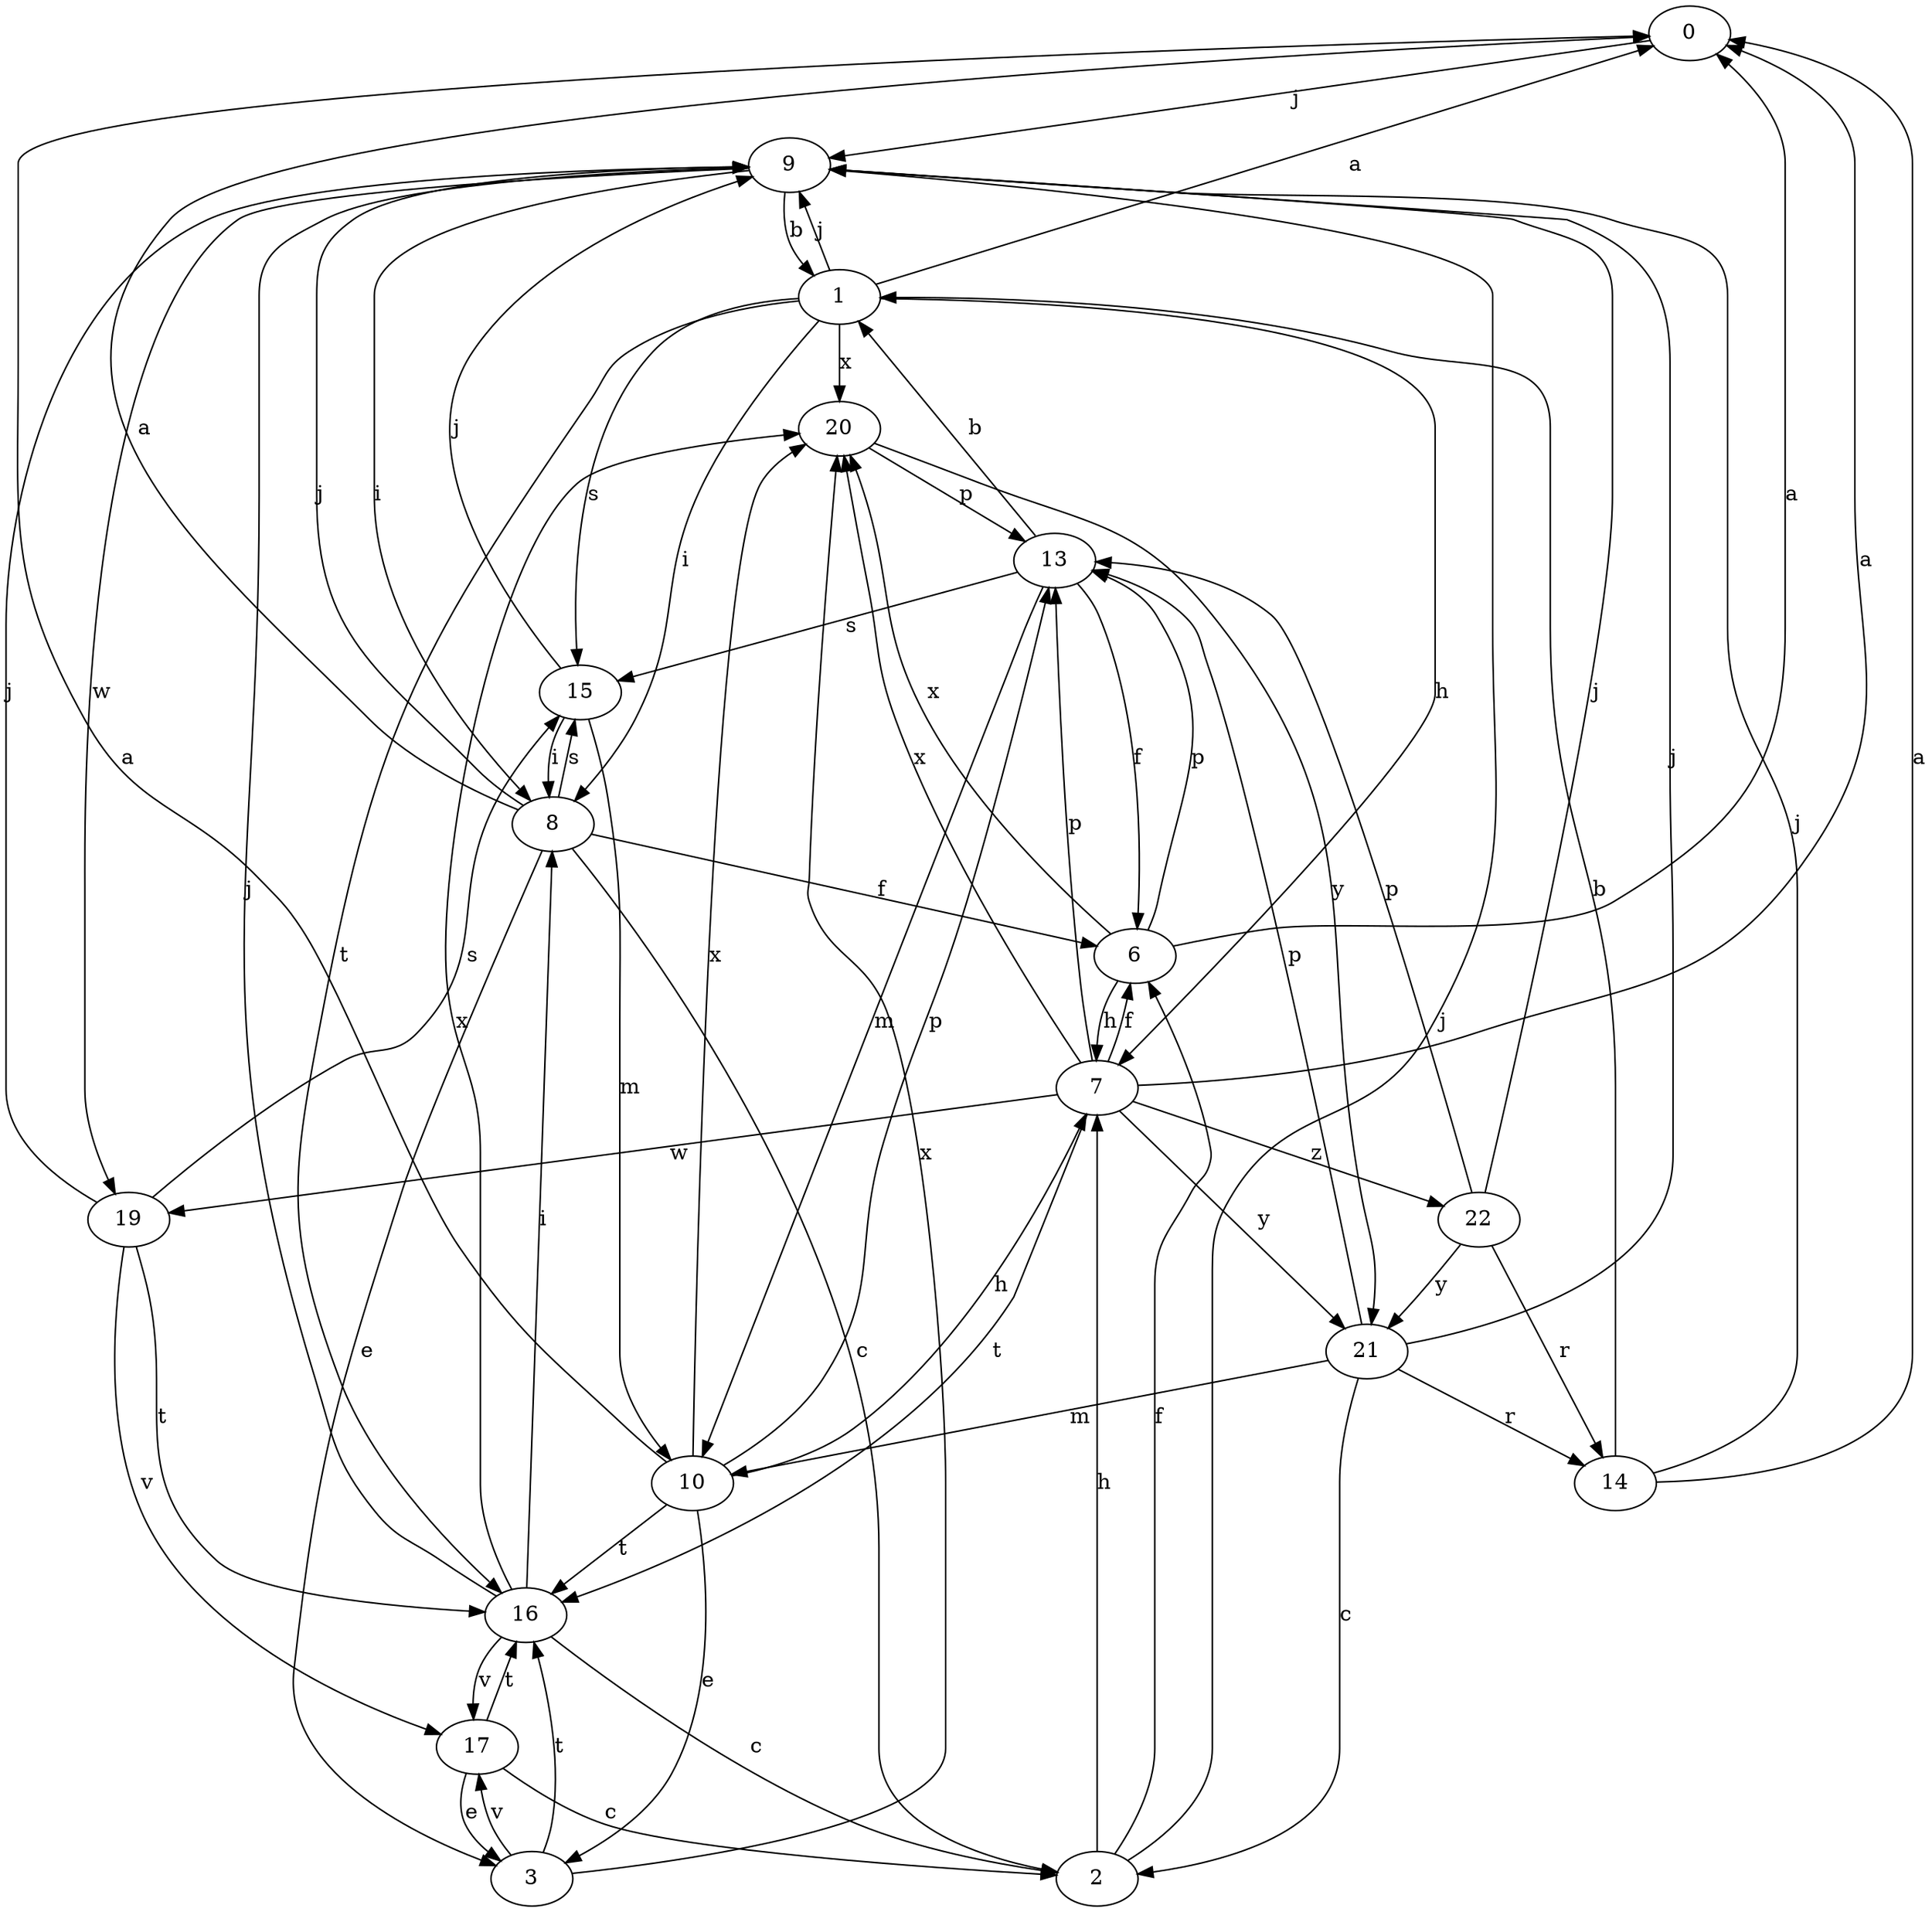 strict digraph  {
0;
1;
2;
3;
6;
7;
8;
9;
10;
13;
14;
15;
16;
17;
19;
20;
21;
22;
0 -> 9  [label=j];
1 -> 0  [label=a];
1 -> 7  [label=h];
1 -> 8  [label=i];
1 -> 9  [label=j];
1 -> 15  [label=s];
1 -> 16  [label=t];
1 -> 20  [label=x];
2 -> 6  [label=f];
2 -> 7  [label=h];
2 -> 9  [label=j];
3 -> 16  [label=t];
3 -> 17  [label=v];
3 -> 20  [label=x];
6 -> 0  [label=a];
6 -> 7  [label=h];
6 -> 13  [label=p];
6 -> 20  [label=x];
7 -> 0  [label=a];
7 -> 6  [label=f];
7 -> 13  [label=p];
7 -> 16  [label=t];
7 -> 19  [label=w];
7 -> 20  [label=x];
7 -> 21  [label=y];
7 -> 22  [label=z];
8 -> 0  [label=a];
8 -> 2  [label=c];
8 -> 3  [label=e];
8 -> 6  [label=f];
8 -> 9  [label=j];
8 -> 15  [label=s];
9 -> 1  [label=b];
9 -> 8  [label=i];
9 -> 19  [label=w];
10 -> 0  [label=a];
10 -> 3  [label=e];
10 -> 7  [label=h];
10 -> 13  [label=p];
10 -> 16  [label=t];
10 -> 20  [label=x];
13 -> 1  [label=b];
13 -> 6  [label=f];
13 -> 10  [label=m];
13 -> 15  [label=s];
14 -> 0  [label=a];
14 -> 1  [label=b];
14 -> 9  [label=j];
15 -> 8  [label=i];
15 -> 9  [label=j];
15 -> 10  [label=m];
16 -> 2  [label=c];
16 -> 8  [label=i];
16 -> 9  [label=j];
16 -> 17  [label=v];
16 -> 20  [label=x];
17 -> 2  [label=c];
17 -> 3  [label=e];
17 -> 16  [label=t];
19 -> 9  [label=j];
19 -> 15  [label=s];
19 -> 16  [label=t];
19 -> 17  [label=v];
20 -> 13  [label=p];
20 -> 21  [label=y];
21 -> 2  [label=c];
21 -> 9  [label=j];
21 -> 10  [label=m];
21 -> 13  [label=p];
21 -> 14  [label=r];
22 -> 9  [label=j];
22 -> 13  [label=p];
22 -> 14  [label=r];
22 -> 21  [label=y];
}

